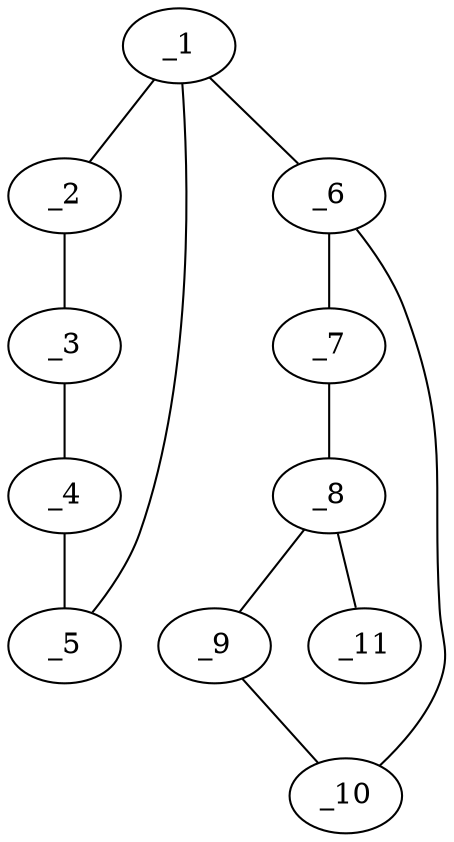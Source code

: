 graph molid602913 {
	_1	 [charge=0,
		chem=1,
		symbol="C  ",
		x="3.0878",
		y="0.9045"];
	_2	 [charge=0,
		chem=1,
		symbol="C  ",
		x="2.2788",
		y="1.4923"];
	_1 -- _2	 [valence=1];
	_5	 [charge=0,
		chem=4,
		symbol="N  ",
		x="3.8968",
		y="1.4923"];
	_1 -- _5	 [valence=1];
	_6	 [charge=0,
		chem=4,
		symbol="N  ",
		x="3.0878",
		y="-0.0955"];
	_1 -- _6	 [valence=1];
	_3	 [charge=0,
		chem=1,
		symbol="C  ",
		x="2.5878",
		y="2.4433"];
	_2 -- _3	 [valence=1];
	_4	 [charge=0,
		chem=1,
		symbol="C  ",
		x="3.5878",
		y="2.4433"];
	_3 -- _4	 [valence=1];
	_4 -- _5	 [valence=1];
	_7	 [charge=0,
		chem=4,
		symbol="N  ",
		x="2.2788",
		y="-0.6833"];
	_6 -- _7	 [valence=1];
	_10	 [charge=0,
		chem=4,
		symbol="N  ",
		x="3.8968",
		y="-0.6833"];
	_6 -- _10	 [valence=1];
	_8	 [charge=0,
		chem=1,
		symbol="C  ",
		x="2.5878",
		y="-1.6343"];
	_7 -- _8	 [valence=1];
	_9	 [charge=0,
		chem=4,
		symbol="N  ",
		x="3.5878",
		y="-1.6343"];
	_8 -- _9	 [valence=1];
	_11	 [charge=0,
		chem=5,
		symbol="S  ",
		x=2,
		y="-2.4433"];
	_8 -- _11	 [valence=2];
	_9 -- _10	 [valence=2];
}
